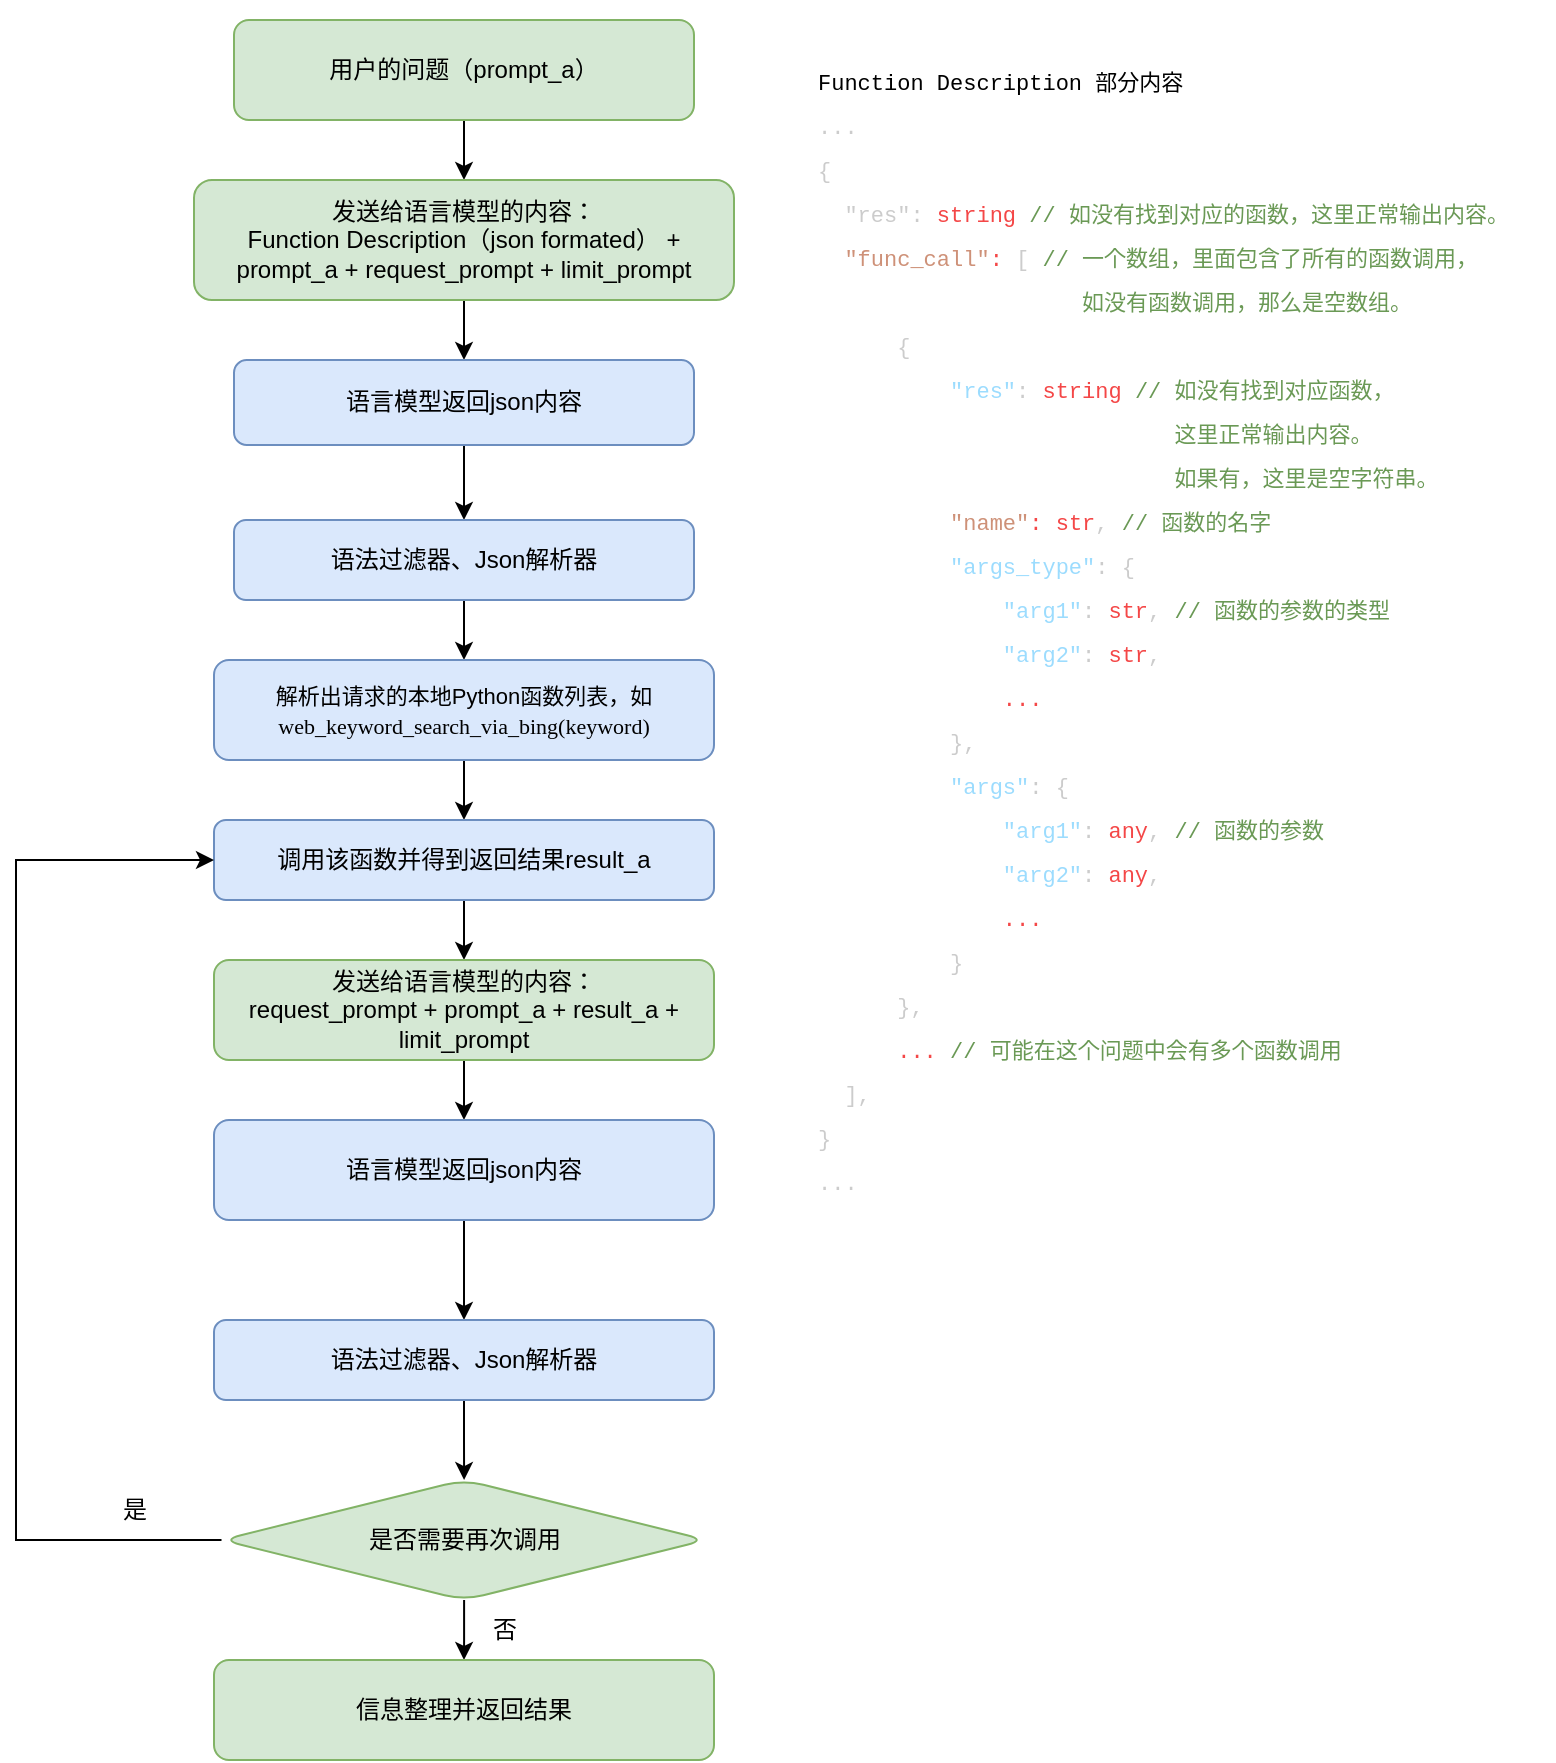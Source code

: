 <mxfile version="21.8.1" type="github">
  <diagram name="Page-1" id="2ZmHrwPW8B42kuGjSxMW">
    <mxGraphModel dx="1357" dy="861" grid="1" gridSize="10" guides="1" tooltips="1" connect="1" arrows="1" fold="1" page="1" pageScale="1" pageWidth="850" pageHeight="1100" math="0" shadow="0">
      <root>
        <mxCell id="0" />
        <mxCell id="1" parent="0" />
        <mxCell id="xazudKi65sEEfD7xiTWK-3" value="" style="edgeStyle=orthogonalEdgeStyle;rounded=0;orthogonalLoop=1;jettySize=auto;html=1;" edge="1" parent="1" source="xazudKi65sEEfD7xiTWK-1" target="xazudKi65sEEfD7xiTWK-2">
          <mxGeometry relative="1" as="geometry" />
        </mxCell>
        <mxCell id="xazudKi65sEEfD7xiTWK-1" value="用户的问题（prompt_a）" style="rounded=1;whiteSpace=wrap;html=1;fillColor=#d5e8d4;strokeColor=#82b366;" vertex="1" parent="1">
          <mxGeometry x="290" y="100" width="230" height="50" as="geometry" />
        </mxCell>
        <mxCell id="xazudKi65sEEfD7xiTWK-5" value="" style="edgeStyle=orthogonalEdgeStyle;rounded=0;orthogonalLoop=1;jettySize=auto;html=1;" edge="1" parent="1" source="xazudKi65sEEfD7xiTWK-2" target="xazudKi65sEEfD7xiTWK-4">
          <mxGeometry relative="1" as="geometry" />
        </mxCell>
        <mxCell id="xazudKi65sEEfD7xiTWK-2" value="发送给语言模型的内容：&lt;br&gt;Function Description（json formated） + prompt_a + request_prompt + limit_prompt" style="whiteSpace=wrap;html=1;rounded=1;fillColor=#d5e8d4;strokeColor=#82b366;" vertex="1" parent="1">
          <mxGeometry x="270" y="180" width="270" height="60" as="geometry" />
        </mxCell>
        <mxCell id="xazudKi65sEEfD7xiTWK-7" value="" style="edgeStyle=orthogonalEdgeStyle;rounded=0;orthogonalLoop=1;jettySize=auto;html=1;" edge="1" parent="1" source="xazudKi65sEEfD7xiTWK-4" target="xazudKi65sEEfD7xiTWK-6">
          <mxGeometry relative="1" as="geometry" />
        </mxCell>
        <mxCell id="xazudKi65sEEfD7xiTWK-4" value="语言模型返回json内容" style="whiteSpace=wrap;html=1;rounded=1;fillColor=#dae8fc;strokeColor=#6c8ebf;" vertex="1" parent="1">
          <mxGeometry x="290" y="270" width="230" height="42.5" as="geometry" />
        </mxCell>
        <mxCell id="xazudKi65sEEfD7xiTWK-9" value="" style="edgeStyle=orthogonalEdgeStyle;rounded=0;orthogonalLoop=1;jettySize=auto;html=1;" edge="1" parent="1" source="xazudKi65sEEfD7xiTWK-6" target="xazudKi65sEEfD7xiTWK-8">
          <mxGeometry relative="1" as="geometry" />
        </mxCell>
        <mxCell id="xazudKi65sEEfD7xiTWK-6" value="语法过滤器、Json解析器" style="whiteSpace=wrap;html=1;rounded=1;fillColor=#dae8fc;strokeColor=#6c8ebf;" vertex="1" parent="1">
          <mxGeometry x="290" y="350" width="230" height="40" as="geometry" />
        </mxCell>
        <mxCell id="xazudKi65sEEfD7xiTWK-11" value="" style="edgeStyle=orthogonalEdgeStyle;rounded=0;orthogonalLoop=1;jettySize=auto;html=1;" edge="1" parent="1" source="xazudKi65sEEfD7xiTWK-8" target="xazudKi65sEEfD7xiTWK-10">
          <mxGeometry relative="1" as="geometry" />
        </mxCell>
        <mxCell id="xazudKi65sEEfD7xiTWK-8" value="&lt;font style=&quot;font-size: 11px;&quot;&gt;解析出请求的本地Python函数列表，如&lt;br style=&quot;font-size: 11px;&quot;&gt;&lt;font style=&quot;font-size: 11px;&quot; face=&quot;consolas&quot;&gt;web_keyword_search_via_bing(keyword)&lt;/font&gt;&lt;/font&gt;" style="whiteSpace=wrap;html=1;rounded=1;fillColor=#dae8fc;strokeColor=#6c8ebf;" vertex="1" parent="1">
          <mxGeometry x="280" y="420" width="250" height="50" as="geometry" />
        </mxCell>
        <mxCell id="xazudKi65sEEfD7xiTWK-13" value="" style="edgeStyle=orthogonalEdgeStyle;rounded=0;orthogonalLoop=1;jettySize=auto;html=1;" edge="1" parent="1" source="xazudKi65sEEfD7xiTWK-10" target="xazudKi65sEEfD7xiTWK-12">
          <mxGeometry relative="1" as="geometry" />
        </mxCell>
        <mxCell id="xazudKi65sEEfD7xiTWK-10" value="调用该函数并得到返回结果result_a" style="whiteSpace=wrap;html=1;rounded=1;fillColor=#dae8fc;strokeColor=#6c8ebf;" vertex="1" parent="1">
          <mxGeometry x="280" y="500" width="250" height="40" as="geometry" />
        </mxCell>
        <mxCell id="xazudKi65sEEfD7xiTWK-15" value="" style="edgeStyle=orthogonalEdgeStyle;rounded=0;orthogonalLoop=1;jettySize=auto;html=1;" edge="1" parent="1" source="xazudKi65sEEfD7xiTWK-12" target="xazudKi65sEEfD7xiTWK-14">
          <mxGeometry relative="1" as="geometry" />
        </mxCell>
        <mxCell id="xazudKi65sEEfD7xiTWK-12" value="发送给语言模型的内容：&lt;br&gt;request_prompt + prompt_a + result_a + limit_prompt" style="whiteSpace=wrap;html=1;rounded=1;fillColor=#d5e8d4;strokeColor=#82b366;" vertex="1" parent="1">
          <mxGeometry x="280" y="570" width="250" height="50" as="geometry" />
        </mxCell>
        <mxCell id="xazudKi65sEEfD7xiTWK-18" value="" style="edgeStyle=orthogonalEdgeStyle;rounded=0;orthogonalLoop=1;jettySize=auto;html=1;" edge="1" parent="1" source="xazudKi65sEEfD7xiTWK-14">
          <mxGeometry relative="1" as="geometry">
            <mxPoint x="405" y="750" as="targetPoint" />
          </mxGeometry>
        </mxCell>
        <mxCell id="xazudKi65sEEfD7xiTWK-14" value="语言模型返回json内容" style="whiteSpace=wrap;html=1;fillColor=#dae8fc;strokeColor=#6c8ebf;rounded=1;" vertex="1" parent="1">
          <mxGeometry x="280" y="650" width="250" height="50" as="geometry" />
        </mxCell>
        <mxCell id="xazudKi65sEEfD7xiTWK-26" style="edgeStyle=orthogonalEdgeStyle;rounded=0;orthogonalLoop=1;jettySize=auto;html=1;entryX=0;entryY=0.5;entryDx=0;entryDy=0;" edge="1" parent="1" source="xazudKi65sEEfD7xiTWK-22" target="xazudKi65sEEfD7xiTWK-10">
          <mxGeometry relative="1" as="geometry">
            <mxPoint x="180" y="520" as="targetPoint" />
            <Array as="points">
              <mxPoint x="181" y="860" />
              <mxPoint x="181" y="520" />
            </Array>
          </mxGeometry>
        </mxCell>
        <mxCell id="xazudKi65sEEfD7xiTWK-29" value="" style="edgeStyle=orthogonalEdgeStyle;rounded=0;orthogonalLoop=1;jettySize=auto;html=1;" edge="1" parent="1" source="xazudKi65sEEfD7xiTWK-22" target="xazudKi65sEEfD7xiTWK-28">
          <mxGeometry relative="1" as="geometry" />
        </mxCell>
        <mxCell id="xazudKi65sEEfD7xiTWK-22" value="是否需要再次调用" style="rhombus;whiteSpace=wrap;html=1;fillColor=#d5e8d4;strokeColor=#82b366;rounded=1;" vertex="1" parent="1">
          <mxGeometry x="283.75" y="830" width="242.5" height="60" as="geometry" />
        </mxCell>
        <mxCell id="xazudKi65sEEfD7xiTWK-25" value="" style="edgeStyle=orthogonalEdgeStyle;rounded=0;orthogonalLoop=1;jettySize=auto;html=1;" edge="1" parent="1" source="xazudKi65sEEfD7xiTWK-24" target="xazudKi65sEEfD7xiTWK-22">
          <mxGeometry relative="1" as="geometry" />
        </mxCell>
        <mxCell id="xazudKi65sEEfD7xiTWK-24" value="语法过滤器、Json解析器" style="whiteSpace=wrap;html=1;rounded=1;fillColor=#dae8fc;strokeColor=#6c8ebf;" vertex="1" parent="1">
          <mxGeometry x="280" y="750" width="250" height="40" as="geometry" />
        </mxCell>
        <mxCell id="xazudKi65sEEfD7xiTWK-27" value="是" style="text;html=1;align=center;verticalAlign=middle;resizable=0;points=[];autosize=1;strokeColor=none;fillColor=none;" vertex="1" parent="1">
          <mxGeometry x="220" y="830" width="40" height="30" as="geometry" />
        </mxCell>
        <mxCell id="xazudKi65sEEfD7xiTWK-28" value="信息整理并返回结果" style="whiteSpace=wrap;html=1;fillColor=#d5e8d4;strokeColor=#82b366;rounded=1;" vertex="1" parent="1">
          <mxGeometry x="280" y="920" width="250" height="50" as="geometry" />
        </mxCell>
        <mxCell id="xazudKi65sEEfD7xiTWK-30" value="否" style="text;html=1;align=center;verticalAlign=middle;resizable=0;points=[];autosize=1;strokeColor=none;fillColor=none;" vertex="1" parent="1">
          <mxGeometry x="405" y="890" width="40" height="30" as="geometry" />
        </mxCell>
        <mxCell id="xazudKi65sEEfD7xiTWK-35" value="&lt;div style=&quot;font-family: Consolas, &amp;quot;Courier New&amp;quot;, monospace; line-height: 22px; font-size: 11px;&quot;&gt;&lt;div style=&quot;font-size: 11px;&quot;&gt;&lt;span style=&quot;background-color: rgb(255, 255, 255);&quot;&gt;&lt;br&gt;&lt;/span&gt;&lt;/div&gt;&lt;div style=&quot;font-size: 11px;&quot;&gt;&lt;span style=&quot;background-color: rgb(255, 255, 255);&quot;&gt;Function Description 部分内容&lt;/span&gt;&lt;/div&gt;&lt;div style=&quot;color: rgb(204, 204, 204); font-size: 11px;&quot;&gt;&lt;span style=&quot;background-color: rgb(255, 255, 255);&quot;&gt;...&lt;/span&gt;&lt;/div&gt;&lt;div style=&quot;color: rgb(204, 204, 204); font-size: 11px;&quot;&gt;&lt;span style=&quot;background-color: rgb(255, 255, 255); font-size: 11px;&quot;&gt;{&lt;/span&gt;&lt;/div&gt;&lt;div style=&quot;color: rgb(204, 204, 204); font-size: 11px;&quot;&gt;&lt;span style=&quot;background-color: rgb(255, 255, 255); font-size: 11px;&quot;&gt;&amp;nbsp; &quot;res&quot;: &lt;span style=&quot;color: rgb(244, 71, 71); font-size: 11px;&quot;&gt;string&lt;/span&gt; &lt;span style=&quot;color: rgb(106, 153, 85); font-size: 11px;&quot;&gt;// 如没有找到对应的函数，这里正常输出内容。&lt;/span&gt;&lt;/span&gt;&lt;/div&gt;&lt;div style=&quot;color: rgb(204, 204, 204); font-size: 11px;&quot;&gt;&lt;span style=&quot;background-color: rgb(255, 255, 255); font-size: 11px;&quot;&gt;&amp;nbsp; &lt;span style=&quot;color: rgb(206, 145, 120); font-size: 11px;&quot;&gt;&quot;func_call&quot;&lt;/span&gt;&lt;span style=&quot;color: rgb(244, 71, 71); font-size: 11px;&quot;&gt;:&lt;/span&gt; [ &lt;span style=&quot;color: rgb(106, 153, 85); font-size: 11px;&quot;&gt;// 一个数组，里面包含了所有的函数调用，&lt;/span&gt;&lt;/span&gt;&lt;/div&gt;&lt;div style=&quot;color: rgb(204, 204, 204); font-size: 11px;&quot;&gt;&lt;span style=&quot;background-color: rgb(255, 255, 255); font-size: 11px;&quot;&gt;&lt;span style=&quot;color: rgb(106, 153, 85); font-size: 11px;&quot;&gt;&lt;span style=&quot;white-space: pre;&quot;&gt;&#x9;&lt;/span&gt;&lt;span style=&quot;white-space: pre;&quot;&gt;&#x9;&lt;/span&gt;&amp;nbsp; &amp;nbsp; 如没有函数调用，那么是空数组。&lt;/span&gt;&lt;/span&gt;&lt;/div&gt;&lt;div style=&quot;color: rgb(204, 204, 204); font-size: 11px;&quot;&gt;&lt;span style=&quot;background-color: rgb(255, 255, 255); font-size: 11px;&quot;&gt;&amp;nbsp; &amp;nbsp; &amp;nbsp; {&lt;/span&gt;&lt;/div&gt;&lt;div style=&quot;color: rgb(204, 204, 204); font-size: 11px;&quot;&gt;&lt;span style=&quot;background-color: rgb(255, 255, 255); font-size: 11px;&quot;&gt;&amp;nbsp; &amp;nbsp; &amp;nbsp; &amp;nbsp; &amp;nbsp; &lt;span style=&quot;color: rgb(156, 220, 254); font-size: 11px;&quot;&gt;&quot;res&quot;&lt;/span&gt;: &lt;span style=&quot;color: rgb(244, 71, 71); font-size: 11px;&quot;&gt;string&lt;/span&gt; &lt;span style=&quot;color: rgb(106, 153, 85); font-size: 11px;&quot;&gt;// 如没有找到对应函数，&lt;/span&gt;&lt;/span&gt;&lt;/div&gt;&lt;div style=&quot;color: rgb(204, 204, 204); font-size: 11px;&quot;&gt;&lt;span style=&quot;background-color: rgb(255, 255, 255); font-size: 11px;&quot;&gt;&lt;span style=&quot;color: rgb(106, 153, 85); font-size: 11px;&quot;&gt;&lt;span style=&quot;white-space: pre;&quot;&gt;&#x9;&lt;/span&gt;&lt;span style=&quot;white-space: pre;&quot;&gt;&#x9;&lt;/span&gt;&lt;span style=&quot;white-space: pre;&quot;&gt;&#x9;&lt;/span&gt;&amp;nbsp; &amp;nbsp;这里正常输出内容。&lt;/span&gt;&lt;/span&gt;&lt;/div&gt;&lt;div style=&quot;color: rgb(204, 204, 204); font-size: 11px;&quot;&gt;&lt;span style=&quot;background-color: rgb(255, 255, 255); font-size: 11px;&quot;&gt;&lt;span style=&quot;color: rgb(106, 153, 85); font-size: 11px;&quot;&gt;&lt;span style=&quot;white-space: pre;&quot;&gt;&#x9;&lt;/span&gt;&lt;span style=&quot;white-space: pre;&quot;&gt;&#x9;&lt;/span&gt;&lt;span style=&quot;white-space: pre;&quot;&gt;&#x9;&lt;/span&gt;&amp;nbsp; &amp;nbsp;如果有，这里是空字符串。&lt;/span&gt;&lt;/span&gt;&lt;/div&gt;&lt;div style=&quot;color: rgb(204, 204, 204); font-size: 11px;&quot;&gt;&lt;span style=&quot;background-color: rgb(255, 255, 255); font-size: 11px;&quot;&gt;&amp;nbsp; &amp;nbsp; &amp;nbsp; &amp;nbsp; &amp;nbsp; &lt;span style=&quot;color: rgb(206, 145, 120); font-size: 11px;&quot;&gt;&quot;name&quot;&lt;/span&gt;&lt;span style=&quot;color: rgb(244, 71, 71); font-size: 11px;&quot;&gt;:&lt;/span&gt; &lt;span style=&quot;color: rgb(244, 71, 71); font-size: 11px;&quot;&gt;str&lt;/span&gt;, &lt;span style=&quot;color: rgb(106, 153, 85); font-size: 11px;&quot;&gt;// 函数的名字&lt;/span&gt;&lt;/span&gt;&lt;/div&gt;&lt;div style=&quot;color: rgb(204, 204, 204); font-size: 11px;&quot;&gt;&lt;span style=&quot;background-color: rgb(255, 255, 255); font-size: 11px;&quot;&gt;&amp;nbsp; &amp;nbsp; &amp;nbsp; &amp;nbsp; &amp;nbsp; &lt;span style=&quot;color: rgb(156, 220, 254); font-size: 11px;&quot;&gt;&quot;args_type&quot;&lt;/span&gt;: {&lt;/span&gt;&lt;/div&gt;&lt;div style=&quot;color: rgb(204, 204, 204); font-size: 11px;&quot;&gt;&lt;span style=&quot;background-color: rgb(255, 255, 255); font-size: 11px;&quot;&gt;&amp;nbsp; &amp;nbsp; &amp;nbsp; &amp;nbsp; &amp;nbsp; &amp;nbsp; &amp;nbsp; &lt;span style=&quot;color: rgb(156, 220, 254); font-size: 11px;&quot;&gt;&quot;arg1&quot;&lt;/span&gt;: &lt;span style=&quot;color: rgb(244, 71, 71); font-size: 11px;&quot;&gt;str&lt;/span&gt;, &lt;span style=&quot;color: rgb(106, 153, 85); font-size: 11px;&quot;&gt;// 函数的参数的类型&lt;/span&gt;&lt;/span&gt;&lt;/div&gt;&lt;div style=&quot;color: rgb(204, 204, 204); font-size: 11px;&quot;&gt;&lt;span style=&quot;background-color: rgb(255, 255, 255); font-size: 11px;&quot;&gt;&amp;nbsp; &amp;nbsp; &amp;nbsp; &amp;nbsp; &amp;nbsp; &amp;nbsp; &amp;nbsp; &lt;span style=&quot;color: rgb(156, 220, 254); font-size: 11px;&quot;&gt;&quot;arg2&quot;&lt;/span&gt;: &lt;span style=&quot;color: rgb(244, 71, 71); font-size: 11px;&quot;&gt;str&lt;/span&gt;,&lt;/span&gt;&lt;/div&gt;&lt;div style=&quot;color: rgb(204, 204, 204); font-size: 11px;&quot;&gt;&lt;span style=&quot;background-color: rgb(255, 255, 255); font-size: 11px;&quot;&gt;&amp;nbsp; &amp;nbsp; &amp;nbsp; &amp;nbsp; &amp;nbsp; &amp;nbsp; &amp;nbsp; &lt;span style=&quot;color: rgb(244, 71, 71); font-size: 11px;&quot;&gt;...&lt;/span&gt;&lt;/span&gt;&lt;/div&gt;&lt;div style=&quot;color: rgb(204, 204, 204); font-size: 11px;&quot;&gt;&lt;span style=&quot;background-color: rgb(255, 255, 255); font-size: 11px;&quot;&gt;&amp;nbsp; &amp;nbsp; &amp;nbsp; &amp;nbsp; &amp;nbsp; },&lt;/span&gt;&lt;/div&gt;&lt;div style=&quot;color: rgb(204, 204, 204); font-size: 11px;&quot;&gt;&lt;span style=&quot;background-color: rgb(255, 255, 255); font-size: 11px;&quot;&gt;&amp;nbsp; &amp;nbsp; &amp;nbsp; &amp;nbsp; &amp;nbsp; &lt;span style=&quot;color: rgb(156, 220, 254); font-size: 11px;&quot;&gt;&quot;args&quot;&lt;/span&gt;: {&lt;/span&gt;&lt;/div&gt;&lt;div style=&quot;color: rgb(204, 204, 204); font-size: 11px;&quot;&gt;&lt;span style=&quot;background-color: rgb(255, 255, 255); font-size: 11px;&quot;&gt;&amp;nbsp; &amp;nbsp; &amp;nbsp; &amp;nbsp; &amp;nbsp; &amp;nbsp; &amp;nbsp; &lt;span style=&quot;color: rgb(156, 220, 254); font-size: 11px;&quot;&gt;&quot;arg1&quot;&lt;/span&gt;: &lt;span style=&quot;color: rgb(244, 71, 71); font-size: 11px;&quot;&gt;any&lt;/span&gt;, &lt;span style=&quot;color: rgb(106, 153, 85); font-size: 11px;&quot;&gt;// 函数的参数&lt;/span&gt;&lt;/span&gt;&lt;/div&gt;&lt;div style=&quot;color: rgb(204, 204, 204); font-size: 11px;&quot;&gt;&lt;span style=&quot;background-color: rgb(255, 255, 255); font-size: 11px;&quot;&gt;&amp;nbsp; &amp;nbsp; &amp;nbsp; &amp;nbsp; &amp;nbsp; &amp;nbsp; &amp;nbsp; &lt;span style=&quot;color: rgb(156, 220, 254); font-size: 11px;&quot;&gt;&quot;arg2&quot;&lt;/span&gt;: &lt;span style=&quot;color: rgb(244, 71, 71); font-size: 11px;&quot;&gt;any&lt;/span&gt;,&lt;/span&gt;&lt;/div&gt;&lt;div style=&quot;color: rgb(204, 204, 204); font-size: 11px;&quot;&gt;&lt;span style=&quot;background-color: rgb(255, 255, 255); font-size: 11px;&quot;&gt;&amp;nbsp; &amp;nbsp; &amp;nbsp; &amp;nbsp; &amp;nbsp; &amp;nbsp; &amp;nbsp; &lt;span style=&quot;color: rgb(244, 71, 71); font-size: 11px;&quot;&gt;...&lt;/span&gt;&lt;/span&gt;&lt;/div&gt;&lt;div style=&quot;color: rgb(204, 204, 204); font-size: 11px;&quot;&gt;&lt;span style=&quot;background-color: rgb(255, 255, 255); font-size: 11px;&quot;&gt;&amp;nbsp; &amp;nbsp; &amp;nbsp; &amp;nbsp; &amp;nbsp; }&lt;/span&gt;&lt;/div&gt;&lt;div style=&quot;color: rgb(204, 204, 204); font-size: 11px;&quot;&gt;&lt;span style=&quot;background-color: rgb(255, 255, 255); font-size: 11px;&quot;&gt;&amp;nbsp; &amp;nbsp; &amp;nbsp; },&lt;/span&gt;&lt;/div&gt;&lt;div style=&quot;color: rgb(204, 204, 204); font-size: 11px;&quot;&gt;&lt;span style=&quot;background-color: rgb(255, 255, 255); font-size: 11px;&quot;&gt;&amp;nbsp; &amp;nbsp; &amp;nbsp; &lt;span style=&quot;color: rgb(244, 71, 71); font-size: 11px;&quot;&gt;...&lt;/span&gt; &lt;span style=&quot;color: rgb(106, 153, 85); font-size: 11px;&quot;&gt;// 可能在这个问题中会有多个函数调用&lt;/span&gt;&lt;/span&gt;&lt;/div&gt;&lt;div style=&quot;color: rgb(204, 204, 204); font-size: 11px;&quot;&gt;&lt;span style=&quot;background-color: rgb(255, 255, 255); font-size: 11px;&quot;&gt;&amp;nbsp; ],&lt;/span&gt;&lt;/div&gt;&lt;div style=&quot;color: rgb(204, 204, 204); font-size: 11px;&quot;&gt;&lt;span style=&quot;background-color: rgb(255, 255, 255); font-size: 11px;&quot;&gt;}&lt;/span&gt;&lt;/div&gt;&lt;div style=&quot;color: rgb(204, 204, 204); font-size: 11px;&quot;&gt;&lt;span style=&quot;background-color: rgb(255, 255, 255);&quot;&gt;...&lt;/span&gt;&lt;/div&gt;&lt;/div&gt;" style="whiteSpace=wrap;html=1;align=left;strokeColor=none;fillColor=none;" vertex="1" parent="1">
          <mxGeometry x="580" y="90" width="370" height="610" as="geometry" />
        </mxCell>
      </root>
    </mxGraphModel>
  </diagram>
</mxfile>
